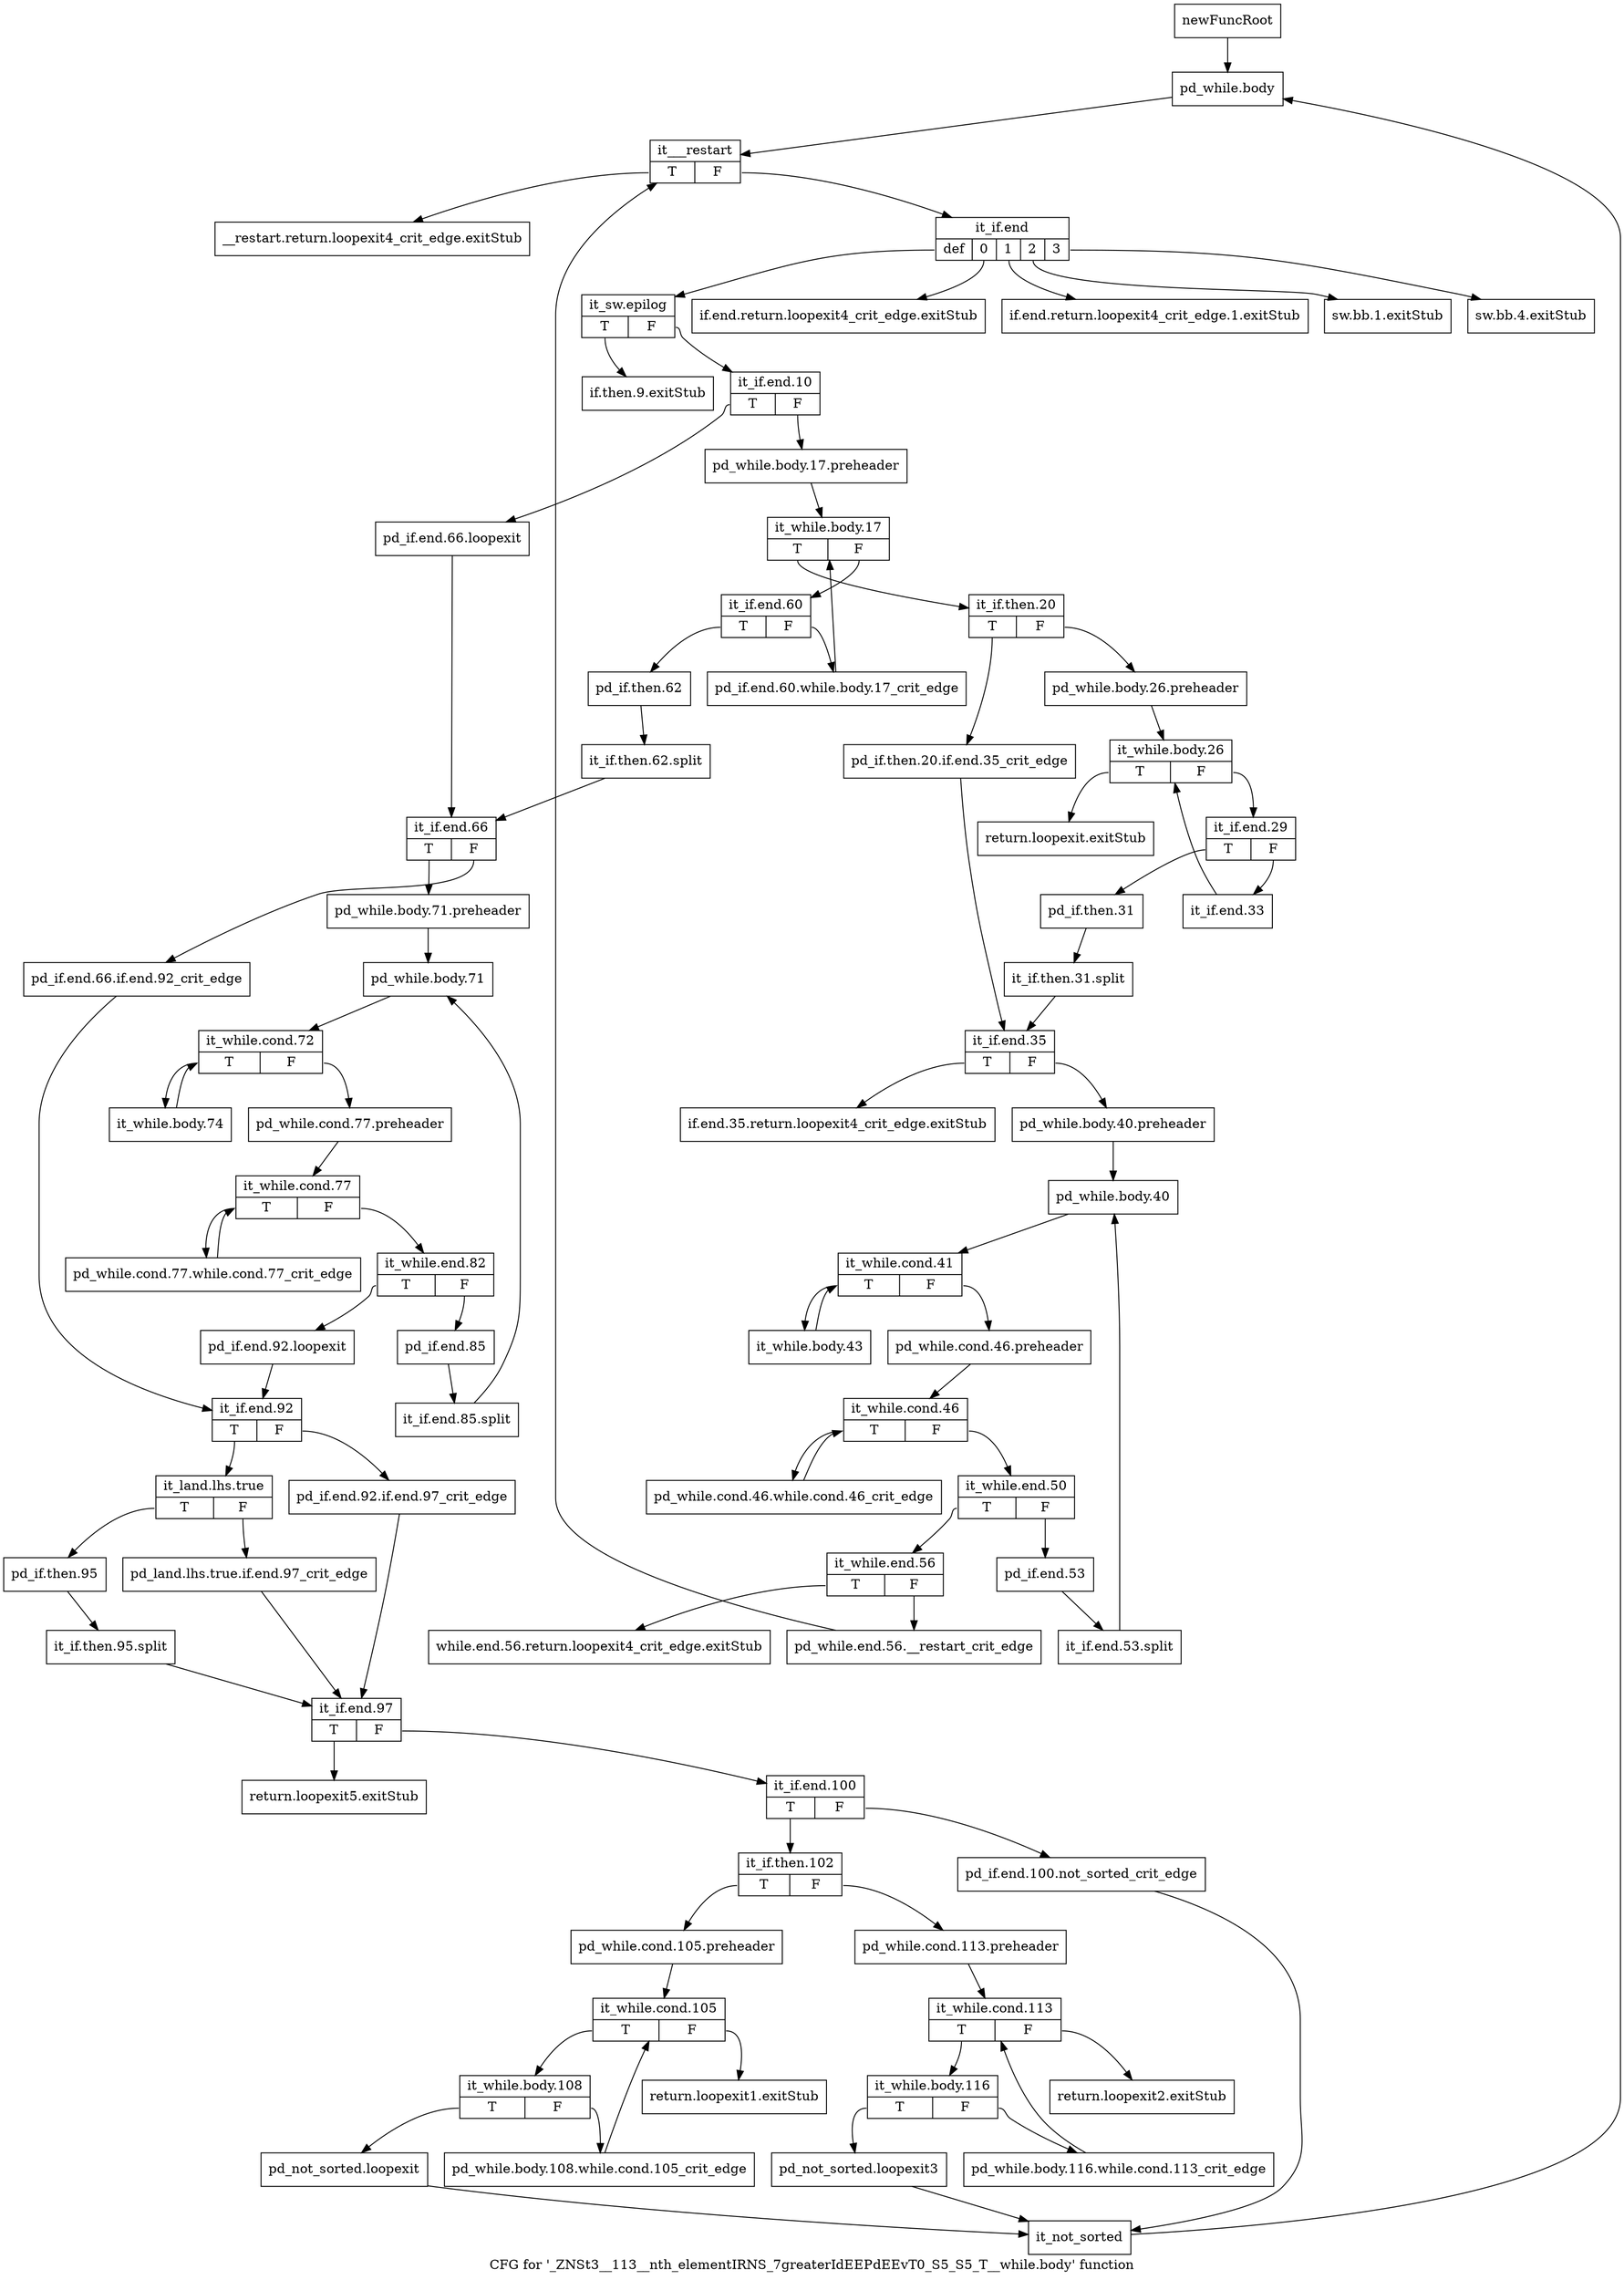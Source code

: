 digraph "CFG for '_ZNSt3__113__nth_elementIRNS_7greaterIdEEPdEEvT0_S5_S5_T__while.body' function" {
	label="CFG for '_ZNSt3__113__nth_elementIRNS_7greaterIdEEPdEEvT0_S5_S5_T__while.body' function";

	Node0x93d9540 [shape=record,label="{newFuncRoot}"];
	Node0x93d9540 -> Node0x93d9950;
	Node0x93d9590 [shape=record,label="{__restart.return.loopexit4_crit_edge.exitStub}"];
	Node0x93d95e0 [shape=record,label="{if.end.return.loopexit4_crit_edge.exitStub}"];
	Node0x93d9630 [shape=record,label="{if.end.return.loopexit4_crit_edge.1.exitStub}"];
	Node0x93d9680 [shape=record,label="{sw.bb.1.exitStub}"];
	Node0x93d96d0 [shape=record,label="{sw.bb.4.exitStub}"];
	Node0x93d9720 [shape=record,label="{if.then.9.exitStub}"];
	Node0x93d9770 [shape=record,label="{return.loopexit.exitStub}"];
	Node0x93d97c0 [shape=record,label="{if.end.35.return.loopexit4_crit_edge.exitStub}"];
	Node0x93d9810 [shape=record,label="{while.end.56.return.loopexit4_crit_edge.exitStub}"];
	Node0x93d9860 [shape=record,label="{return.loopexit5.exitStub}"];
	Node0x93d98b0 [shape=record,label="{return.loopexit2.exitStub}"];
	Node0x93d9900 [shape=record,label="{return.loopexit1.exitStub}"];
	Node0x93d9950 [shape=record,label="{pd_while.body}"];
	Node0x93d9950 -> Node0x93d99a0;
	Node0x93d99a0 [shape=record,label="{it___restart|{<s0>T|<s1>F}}"];
	Node0x93d99a0:s0 -> Node0x93d9590;
	Node0x93d99a0:s1 -> Node0x93d99f0;
	Node0x93d99f0 [shape=record,label="{it_if.end|{<s0>def|<s1>0|<s2>1|<s3>2|<s4>3}}"];
	Node0x93d99f0:s0 -> Node0x93d9a40;
	Node0x93d99f0:s1 -> Node0x93d95e0;
	Node0x93d99f0:s2 -> Node0x93d9630;
	Node0x93d99f0:s3 -> Node0x93d9680;
	Node0x93d99f0:s4 -> Node0x93d96d0;
	Node0x93d9a40 [shape=record,label="{it_sw.epilog|{<s0>T|<s1>F}}"];
	Node0x93d9a40:s0 -> Node0x93d9720;
	Node0x93d9a40:s1 -> Node0x93d9a90;
	Node0x93d9a90 [shape=record,label="{it_if.end.10|{<s0>T|<s1>F}}"];
	Node0x93d9a90:s0 -> Node0x93da260;
	Node0x93d9a90:s1 -> Node0x93d9ae0;
	Node0x93d9ae0 [shape=record,label="{pd_while.body.17.preheader}"];
	Node0x93d9ae0 -> Node0x93d9b30;
	Node0x93d9b30 [shape=record,label="{it_while.body.17|{<s0>T|<s1>F}}"];
	Node0x93d9b30:s0 -> Node0x93d9c70;
	Node0x93d9b30:s1 -> Node0x93d9b80;
	Node0x93d9b80 [shape=record,label="{it_if.end.60|{<s0>T|<s1>F}}"];
	Node0x93d9b80:s0 -> Node0x93d9c20;
	Node0x93d9b80:s1 -> Node0x93d9bd0;
	Node0x93d9bd0 [shape=record,label="{pd_if.end.60.while.body.17_crit_edge}"];
	Node0x93d9bd0 -> Node0x93d9b30;
	Node0x93d9c20 [shape=record,label="{pd_if.then.62}"];
	Node0x93d9c20 -> Node0xb622cb0;
	Node0xb622cb0 [shape=record,label="{it_if.then.62.split}"];
	Node0xb622cb0 -> Node0x93da2b0;
	Node0x93d9c70 [shape=record,label="{it_if.then.20|{<s0>T|<s1>F}}"];
	Node0x93d9c70:s0 -> Node0x93d9e50;
	Node0x93d9c70:s1 -> Node0x93d9cc0;
	Node0x93d9cc0 [shape=record,label="{pd_while.body.26.preheader}"];
	Node0x93d9cc0 -> Node0x93d9d10;
	Node0x93d9d10 [shape=record,label="{it_while.body.26|{<s0>T|<s1>F}}"];
	Node0x93d9d10:s0 -> Node0x93d9770;
	Node0x93d9d10:s1 -> Node0x93d9d60;
	Node0x93d9d60 [shape=record,label="{it_if.end.29|{<s0>T|<s1>F}}"];
	Node0x93d9d60:s0 -> Node0x93d9e00;
	Node0x93d9d60:s1 -> Node0x93d9db0;
	Node0x93d9db0 [shape=record,label="{it_if.end.33}"];
	Node0x93d9db0 -> Node0x93d9d10;
	Node0x93d9e00 [shape=record,label="{pd_if.then.31}"];
	Node0x93d9e00 -> Node0xb6228a0;
	Node0xb6228a0 [shape=record,label="{it_if.then.31.split}"];
	Node0xb6228a0 -> Node0x93d9ea0;
	Node0x93d9e50 [shape=record,label="{pd_if.then.20.if.end.35_crit_edge}"];
	Node0x93d9e50 -> Node0x93d9ea0;
	Node0x93d9ea0 [shape=record,label="{it_if.end.35|{<s0>T|<s1>F}}"];
	Node0x93d9ea0:s0 -> Node0x93d97c0;
	Node0x93d9ea0:s1 -> Node0x93d9ef0;
	Node0x93d9ef0 [shape=record,label="{pd_while.body.40.preheader}"];
	Node0x93d9ef0 -> Node0x93d9f40;
	Node0x93d9f40 [shape=record,label="{pd_while.body.40}"];
	Node0x93d9f40 -> Node0x93d9f90;
	Node0x93d9f90 [shape=record,label="{it_while.cond.41|{<s0>T|<s1>F}}"];
	Node0x93d9f90:s0 -> Node0x93da210;
	Node0x93d9f90:s1 -> Node0x93d9fe0;
	Node0x93d9fe0 [shape=record,label="{pd_while.cond.46.preheader}"];
	Node0x93d9fe0 -> Node0x93da030;
	Node0x93da030 [shape=record,label="{it_while.cond.46|{<s0>T|<s1>F}}"];
	Node0x93da030:s0 -> Node0x93da1c0;
	Node0x93da030:s1 -> Node0x93da080;
	Node0x93da080 [shape=record,label="{it_while.end.50|{<s0>T|<s1>F}}"];
	Node0x93da080:s0 -> Node0x93da120;
	Node0x93da080:s1 -> Node0x93da0d0;
	Node0x93da0d0 [shape=record,label="{pd_if.end.53}"];
	Node0x93da0d0 -> Node0xb622a30;
	Node0xb622a30 [shape=record,label="{it_if.end.53.split}"];
	Node0xb622a30 -> Node0x93d9f40;
	Node0x93da120 [shape=record,label="{it_while.end.56|{<s0>T|<s1>F}}"];
	Node0x93da120:s0 -> Node0x93d9810;
	Node0x93da120:s1 -> Node0x93da170;
	Node0x93da170 [shape=record,label="{pd_while.end.56.__restart_crit_edge}"];
	Node0x93da170 -> Node0x93d99a0;
	Node0x93da1c0 [shape=record,label="{pd_while.cond.46.while.cond.46_crit_edge}"];
	Node0x93da1c0 -> Node0x93da030;
	Node0x93da210 [shape=record,label="{it_while.body.43}"];
	Node0x93da210 -> Node0x93d9f90;
	Node0x93da260 [shape=record,label="{pd_if.end.66.loopexit}"];
	Node0x93da260 -> Node0x93da2b0;
	Node0x93da2b0 [shape=record,label="{it_if.end.66|{<s0>T|<s1>F}}"];
	Node0x93da2b0:s0 -> Node0x93da350;
	Node0x93da2b0:s1 -> Node0x93da300;
	Node0x93da300 [shape=record,label="{pd_if.end.66.if.end.92_crit_edge}"];
	Node0x93da300 -> Node0x93da5d0;
	Node0x93da350 [shape=record,label="{pd_while.body.71.preheader}"];
	Node0x93da350 -> Node0x93da3a0;
	Node0x93da3a0 [shape=record,label="{pd_while.body.71}"];
	Node0x93da3a0 -> Node0x93da3f0;
	Node0x93da3f0 [shape=record,label="{it_while.cond.72|{<s0>T|<s1>F}}"];
	Node0x93da3f0:s0 -> Node0x93dac60;
	Node0x93da3f0:s1 -> Node0x93da440;
	Node0x93da440 [shape=record,label="{pd_while.cond.77.preheader}"];
	Node0x93da440 -> Node0x93da490;
	Node0x93da490 [shape=record,label="{it_while.cond.77|{<s0>T|<s1>F}}"];
	Node0x93da490:s0 -> Node0x93dac10;
	Node0x93da490:s1 -> Node0x93da4e0;
	Node0x93da4e0 [shape=record,label="{it_while.end.82|{<s0>T|<s1>F}}"];
	Node0x93da4e0:s0 -> Node0x93da580;
	Node0x93da4e0:s1 -> Node0x93da530;
	Node0x93da530 [shape=record,label="{pd_if.end.85}"];
	Node0x93da530 -> Node0xc68d9b0;
	Node0xc68d9b0 [shape=record,label="{it_if.end.85.split}"];
	Node0xc68d9b0 -> Node0x93da3a0;
	Node0x93da580 [shape=record,label="{pd_if.end.92.loopexit}"];
	Node0x93da580 -> Node0x93da5d0;
	Node0x93da5d0 [shape=record,label="{it_if.end.92|{<s0>T|<s1>F}}"];
	Node0x93da5d0:s0 -> Node0x93da670;
	Node0x93da5d0:s1 -> Node0x93da620;
	Node0x93da620 [shape=record,label="{pd_if.end.92.if.end.97_crit_edge}"];
	Node0x93da620 -> Node0x93da760;
	Node0x93da670 [shape=record,label="{it_land.lhs.true|{<s0>T|<s1>F}}"];
	Node0x93da670:s0 -> Node0x93da710;
	Node0x93da670:s1 -> Node0x93da6c0;
	Node0x93da6c0 [shape=record,label="{pd_land.lhs.true.if.end.97_crit_edge}"];
	Node0x93da6c0 -> Node0x93da760;
	Node0x93da710 [shape=record,label="{pd_if.then.95}"];
	Node0x93da710 -> Node0xb5f6390;
	Node0xb5f6390 [shape=record,label="{it_if.then.95.split}"];
	Node0xb5f6390 -> Node0x93da760;
	Node0x93da760 [shape=record,label="{it_if.end.97|{<s0>T|<s1>F}}"];
	Node0x93da760:s0 -> Node0x93d9860;
	Node0x93da760:s1 -> Node0x93da7b0;
	Node0x93da7b0 [shape=record,label="{it_if.end.100|{<s0>T|<s1>F}}"];
	Node0x93da7b0:s0 -> Node0x93da850;
	Node0x93da7b0:s1 -> Node0x93da800;
	Node0x93da800 [shape=record,label="{pd_if.end.100.not_sorted_crit_edge}"];
	Node0x93da800 -> Node0x93dabc0;
	Node0x93da850 [shape=record,label="{it_if.then.102|{<s0>T|<s1>F}}"];
	Node0x93da850:s0 -> Node0x93daa30;
	Node0x93da850:s1 -> Node0x93da8a0;
	Node0x93da8a0 [shape=record,label="{pd_while.cond.113.preheader}"];
	Node0x93da8a0 -> Node0x93da8f0;
	Node0x93da8f0 [shape=record,label="{it_while.cond.113|{<s0>T|<s1>F}}"];
	Node0x93da8f0:s0 -> Node0x93da940;
	Node0x93da8f0:s1 -> Node0x93d98b0;
	Node0x93da940 [shape=record,label="{it_while.body.116|{<s0>T|<s1>F}}"];
	Node0x93da940:s0 -> Node0x93da9e0;
	Node0x93da940:s1 -> Node0x93da990;
	Node0x93da990 [shape=record,label="{pd_while.body.116.while.cond.113_crit_edge}"];
	Node0x93da990 -> Node0x93da8f0;
	Node0x93da9e0 [shape=record,label="{pd_not_sorted.loopexit3}"];
	Node0x93da9e0 -> Node0x93dabc0;
	Node0x93daa30 [shape=record,label="{pd_while.cond.105.preheader}"];
	Node0x93daa30 -> Node0x93daa80;
	Node0x93daa80 [shape=record,label="{it_while.cond.105|{<s0>T|<s1>F}}"];
	Node0x93daa80:s0 -> Node0x93daad0;
	Node0x93daa80:s1 -> Node0x93d9900;
	Node0x93daad0 [shape=record,label="{it_while.body.108|{<s0>T|<s1>F}}"];
	Node0x93daad0:s0 -> Node0x93dab70;
	Node0x93daad0:s1 -> Node0x93dab20;
	Node0x93dab20 [shape=record,label="{pd_while.body.108.while.cond.105_crit_edge}"];
	Node0x93dab20 -> Node0x93daa80;
	Node0x93dab70 [shape=record,label="{pd_not_sorted.loopexit}"];
	Node0x93dab70 -> Node0x93dabc0;
	Node0x93dabc0 [shape=record,label="{it_not_sorted}"];
	Node0x93dabc0 -> Node0x93d9950;
	Node0x93dac10 [shape=record,label="{pd_while.cond.77.while.cond.77_crit_edge}"];
	Node0x93dac10 -> Node0x93da490;
	Node0x93dac60 [shape=record,label="{it_while.body.74}"];
	Node0x93dac60 -> Node0x93da3f0;
}
